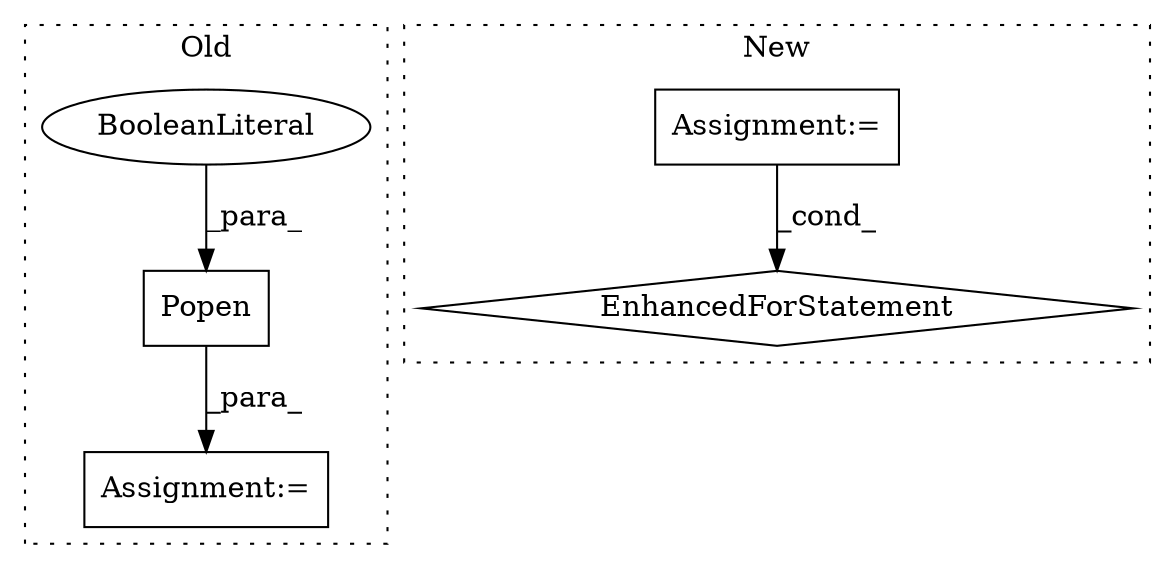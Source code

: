 digraph G {
subgraph cluster0 {
1 [label="Popen" a="32" s="6453,6493" l="6,1" shape="box"];
3 [label="Assignment:=" a="7" s="6441" l="1" shape="box"];
5 [label="BooleanLiteral" a="9" s="6489" l="4" shape="ellipse"];
label = "Old";
style="dotted";
}
subgraph cluster1 {
2 [label="EnhancedForStatement" a="70" s="6758,6825" l="53,2" shape="diamond"];
4 [label="Assignment:=" a="7" s="6509" l="1" shape="box"];
label = "New";
style="dotted";
}
1 -> 3 [label="_para_"];
4 -> 2 [label="_cond_"];
5 -> 1 [label="_para_"];
}